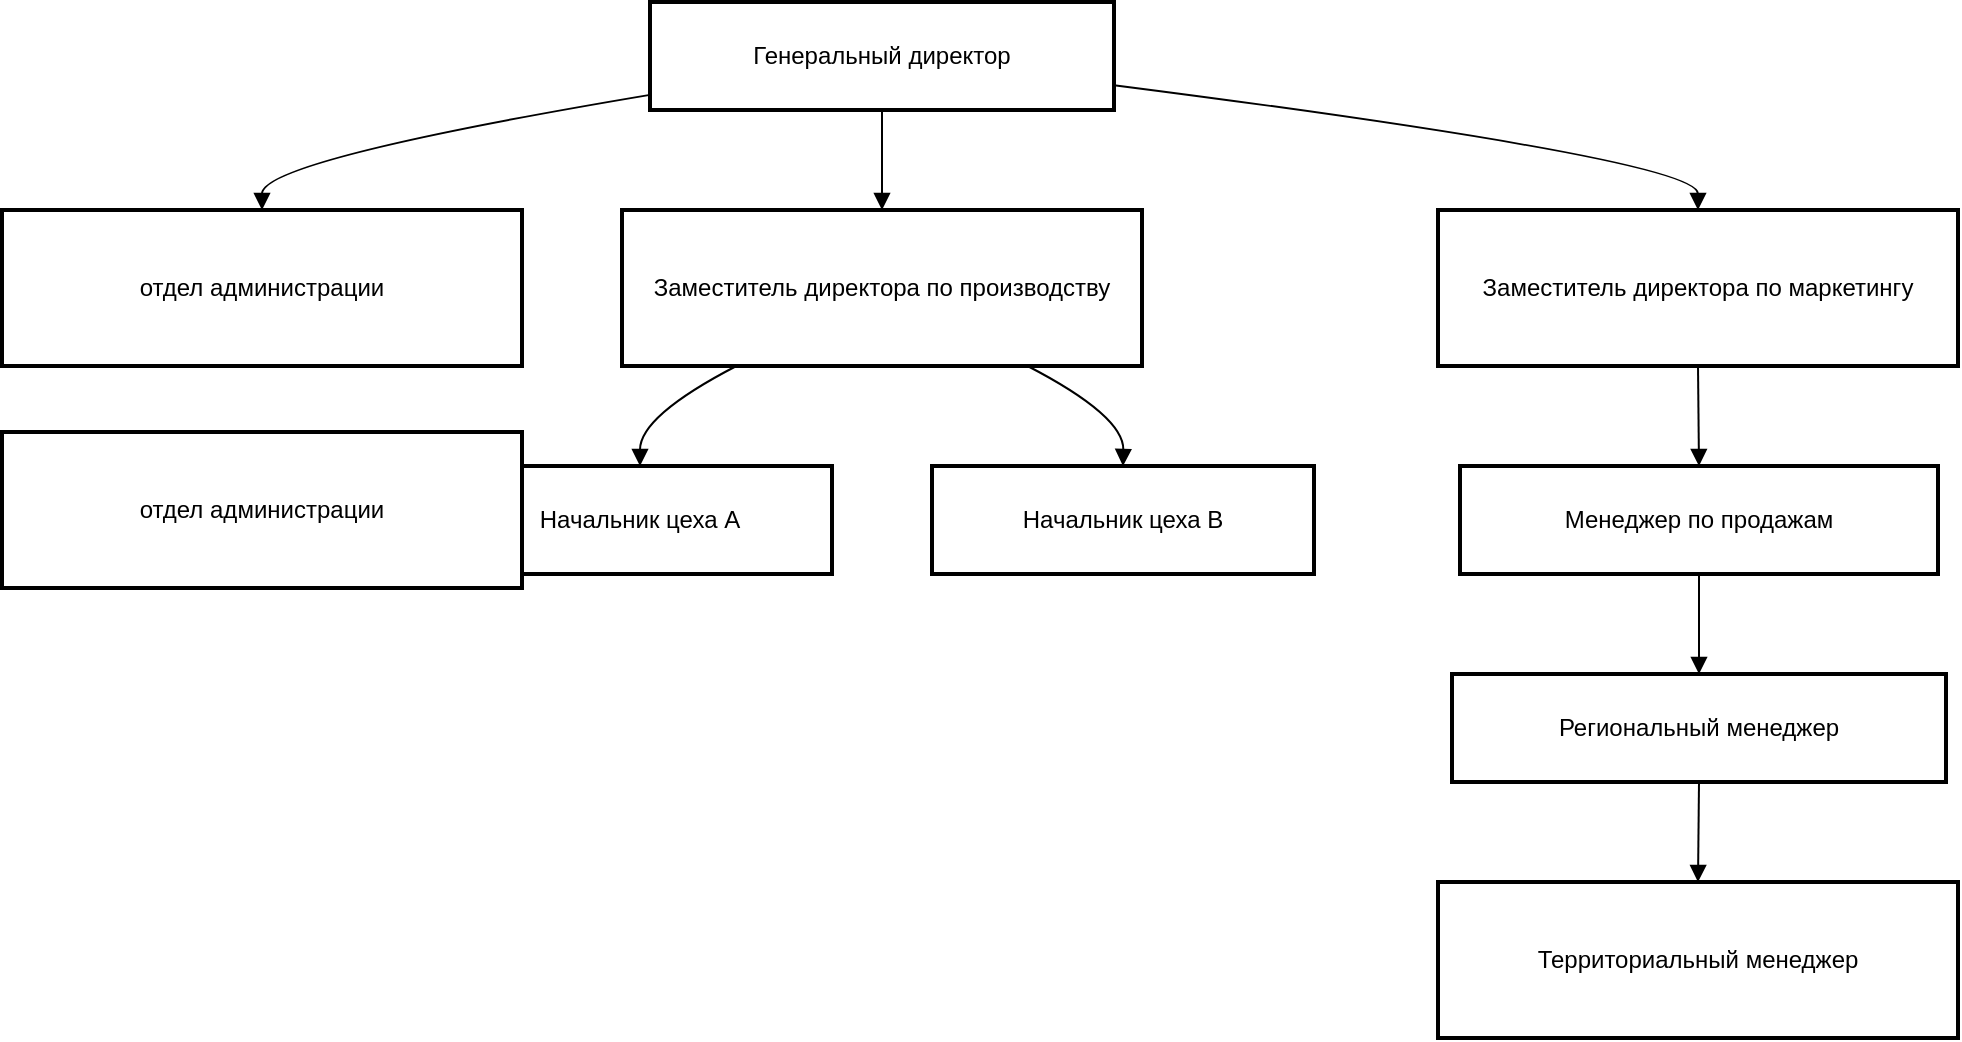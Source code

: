 <mxfile version="26.0.13">
  <diagram name="Страница — 1" id="CXZZiib5fQ_OaLMHbhkC">
    <mxGraphModel dx="960" dy="1028" grid="0" gridSize="10" guides="1" tooltips="1" connect="1" arrows="1" fold="1" page="0" pageScale="1" pageWidth="827" pageHeight="1169" math="0" shadow="0">
      <root>
        <mxCell id="0" />
        <mxCell id="1" parent="0" />
        <mxCell id="2" value="Генеральный директор" style="whiteSpace=wrap;strokeWidth=2;" parent="1" vertex="1">
          <mxGeometry x="332" y="8" width="232" height="54" as="geometry" />
        </mxCell>
        <mxCell id="3" value="отдел администрации" style="whiteSpace=wrap;strokeWidth=2;" parent="1" vertex="1">
          <mxGeometry x="8" y="112" width="260" height="78" as="geometry" />
        </mxCell>
        <mxCell id="4" value="Заместитель директора по производству" style="whiteSpace=wrap;strokeWidth=2;" parent="1" vertex="1">
          <mxGeometry x="318" y="112" width="260" height="78" as="geometry" />
        </mxCell>
        <mxCell id="5" value="Заместитель директора по маркетингу" style="whiteSpace=wrap;strokeWidth=2;" parent="1" vertex="1">
          <mxGeometry x="726" y="112" width="260" height="78" as="geometry" />
        </mxCell>
        <mxCell id="6" value="Начальник цеха А" style="whiteSpace=wrap;strokeWidth=2;" parent="1" vertex="1">
          <mxGeometry x="231" y="240" width="192" height="54" as="geometry" />
        </mxCell>
        <mxCell id="7" value="Начальник цеха В" style="whiteSpace=wrap;strokeWidth=2;" parent="1" vertex="1">
          <mxGeometry x="473" y="240" width="191" height="54" as="geometry" />
        </mxCell>
        <mxCell id="8" value="Менеджер по продажам" style="whiteSpace=wrap;strokeWidth=2;" parent="1" vertex="1">
          <mxGeometry x="737" y="240" width="239" height="54" as="geometry" />
        </mxCell>
        <mxCell id="9" value="Региональный менеджер" style="whiteSpace=wrap;strokeWidth=2;" parent="1" vertex="1">
          <mxGeometry x="733" y="344" width="247" height="54" as="geometry" />
        </mxCell>
        <mxCell id="10" value="Территориальный менеджер" style="whiteSpace=wrap;strokeWidth=2;" parent="1" vertex="1">
          <mxGeometry x="726" y="448" width="260" height="78" as="geometry" />
        </mxCell>
        <mxCell id="11" value="" style="curved=1;startArrow=none;endArrow=block;exitX=0;exitY=0.86;entryX=0.5;entryY=0;" parent="1" source="2" target="3" edge="1">
          <mxGeometry relative="1" as="geometry">
            <Array as="points">
              <mxPoint x="138" y="87" />
            </Array>
          </mxGeometry>
        </mxCell>
        <mxCell id="12" value="" style="curved=1;startArrow=none;endArrow=block;exitX=0.5;exitY=1;entryX=0.5;entryY=0;" parent="1" source="2" target="4" edge="1">
          <mxGeometry relative="1" as="geometry">
            <Array as="points" />
          </mxGeometry>
        </mxCell>
        <mxCell id="13" value="" style="curved=1;startArrow=none;endArrow=block;exitX=1;exitY=0.77;entryX=0.5;entryY=0;" parent="1" source="2" target="5" edge="1">
          <mxGeometry relative="1" as="geometry">
            <Array as="points">
              <mxPoint x="856" y="87" />
            </Array>
          </mxGeometry>
        </mxCell>
        <mxCell id="14" value="" style="curved=1;startArrow=none;endArrow=block;exitX=0.22;exitY=1;entryX=0.5;entryY=0;" parent="1" source="4" target="6" edge="1">
          <mxGeometry relative="1" as="geometry">
            <Array as="points">
              <mxPoint x="327" y="215" />
            </Array>
          </mxGeometry>
        </mxCell>
        <mxCell id="15" value="" style="curved=1;startArrow=none;endArrow=block;exitX=0.78;exitY=1;entryX=0.5;entryY=0;" parent="1" source="4" target="7" edge="1">
          <mxGeometry relative="1" as="geometry">
            <Array as="points">
              <mxPoint x="569" y="215" />
            </Array>
          </mxGeometry>
        </mxCell>
        <mxCell id="16" value="" style="curved=1;startArrow=none;endArrow=block;exitX=0.5;exitY=1;entryX=0.5;entryY=0;" parent="1" source="5" target="8" edge="1">
          <mxGeometry relative="1" as="geometry">
            <Array as="points" />
          </mxGeometry>
        </mxCell>
        <mxCell id="17" value="" style="curved=1;startArrow=none;endArrow=block;exitX=0.5;exitY=1;entryX=0.5;entryY=0;" parent="1" source="8" target="9" edge="1">
          <mxGeometry relative="1" as="geometry">
            <Array as="points" />
          </mxGeometry>
        </mxCell>
        <mxCell id="18" value="" style="curved=1;startArrow=none;endArrow=block;exitX=0.5;exitY=1;entryX=0.5;entryY=0;" parent="1" source="9" target="10" edge="1">
          <mxGeometry relative="1" as="geometry">
            <Array as="points" />
          </mxGeometry>
        </mxCell>
        <mxCell id="J-W0VqXmzI41ZMnVwlsP-18" value="отдел администрации" style="whiteSpace=wrap;strokeWidth=2;" vertex="1" parent="1">
          <mxGeometry x="8" y="223" width="260" height="78" as="geometry" />
        </mxCell>
      </root>
    </mxGraphModel>
  </diagram>
</mxfile>
